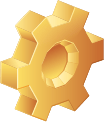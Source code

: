<mxfile version="14.4.6" type="github">
  <diagram id="BAbo_2kxki6wbcmEBhtL" name="Page-1">
    <mxGraphModel dx="946" dy="626" grid="1" gridSize="10" guides="1" tooltips="1" connect="1" arrows="1" fold="1" page="1" pageScale="1" pageWidth="850" pageHeight="1100" math="0" shadow="0">
      <root>
        <mxCell id="0" />
        <mxCell id="1" parent="0" />
        <mxCell id="BHyEHo-JyhSXneRQvZ70-1" value="" style="shape=image;html=1;verticalLabelPosition=bottom;verticalAlign=top;imageAspect=1;aspect=fixed;image=img/clipart/Gear_128x128.png" vertex="1" parent="1">
          <mxGeometry x="400" y="290" width="52" height="61" as="geometry" />
        </mxCell>
      </root>
    </mxGraphModel>
  </diagram>
</mxfile>
